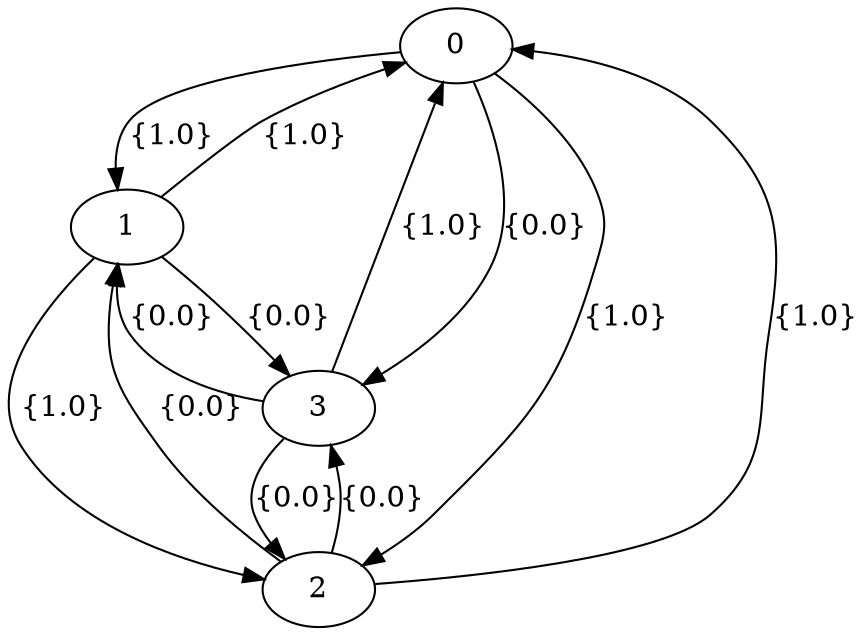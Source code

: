 digraph G {0 -> 1 [label="{1.0}"];2 -> 1 [label="{0.0}"];3 -> 1 [label="{0.0}"];1 -> 0 [label="{1.0}"];2 -> 0 [label="{1.0}"];3 -> 0 [label="{1.0}"];1 -> 2 [label="{1.0}"];0 -> 2 [label="{1.0}"];3 -> 2 [label="{0.0}"];0 -> 3 [label="{0.0}"];1 -> 3 [label="{0.0}"];2 -> 3 [label="{0.0}"];}